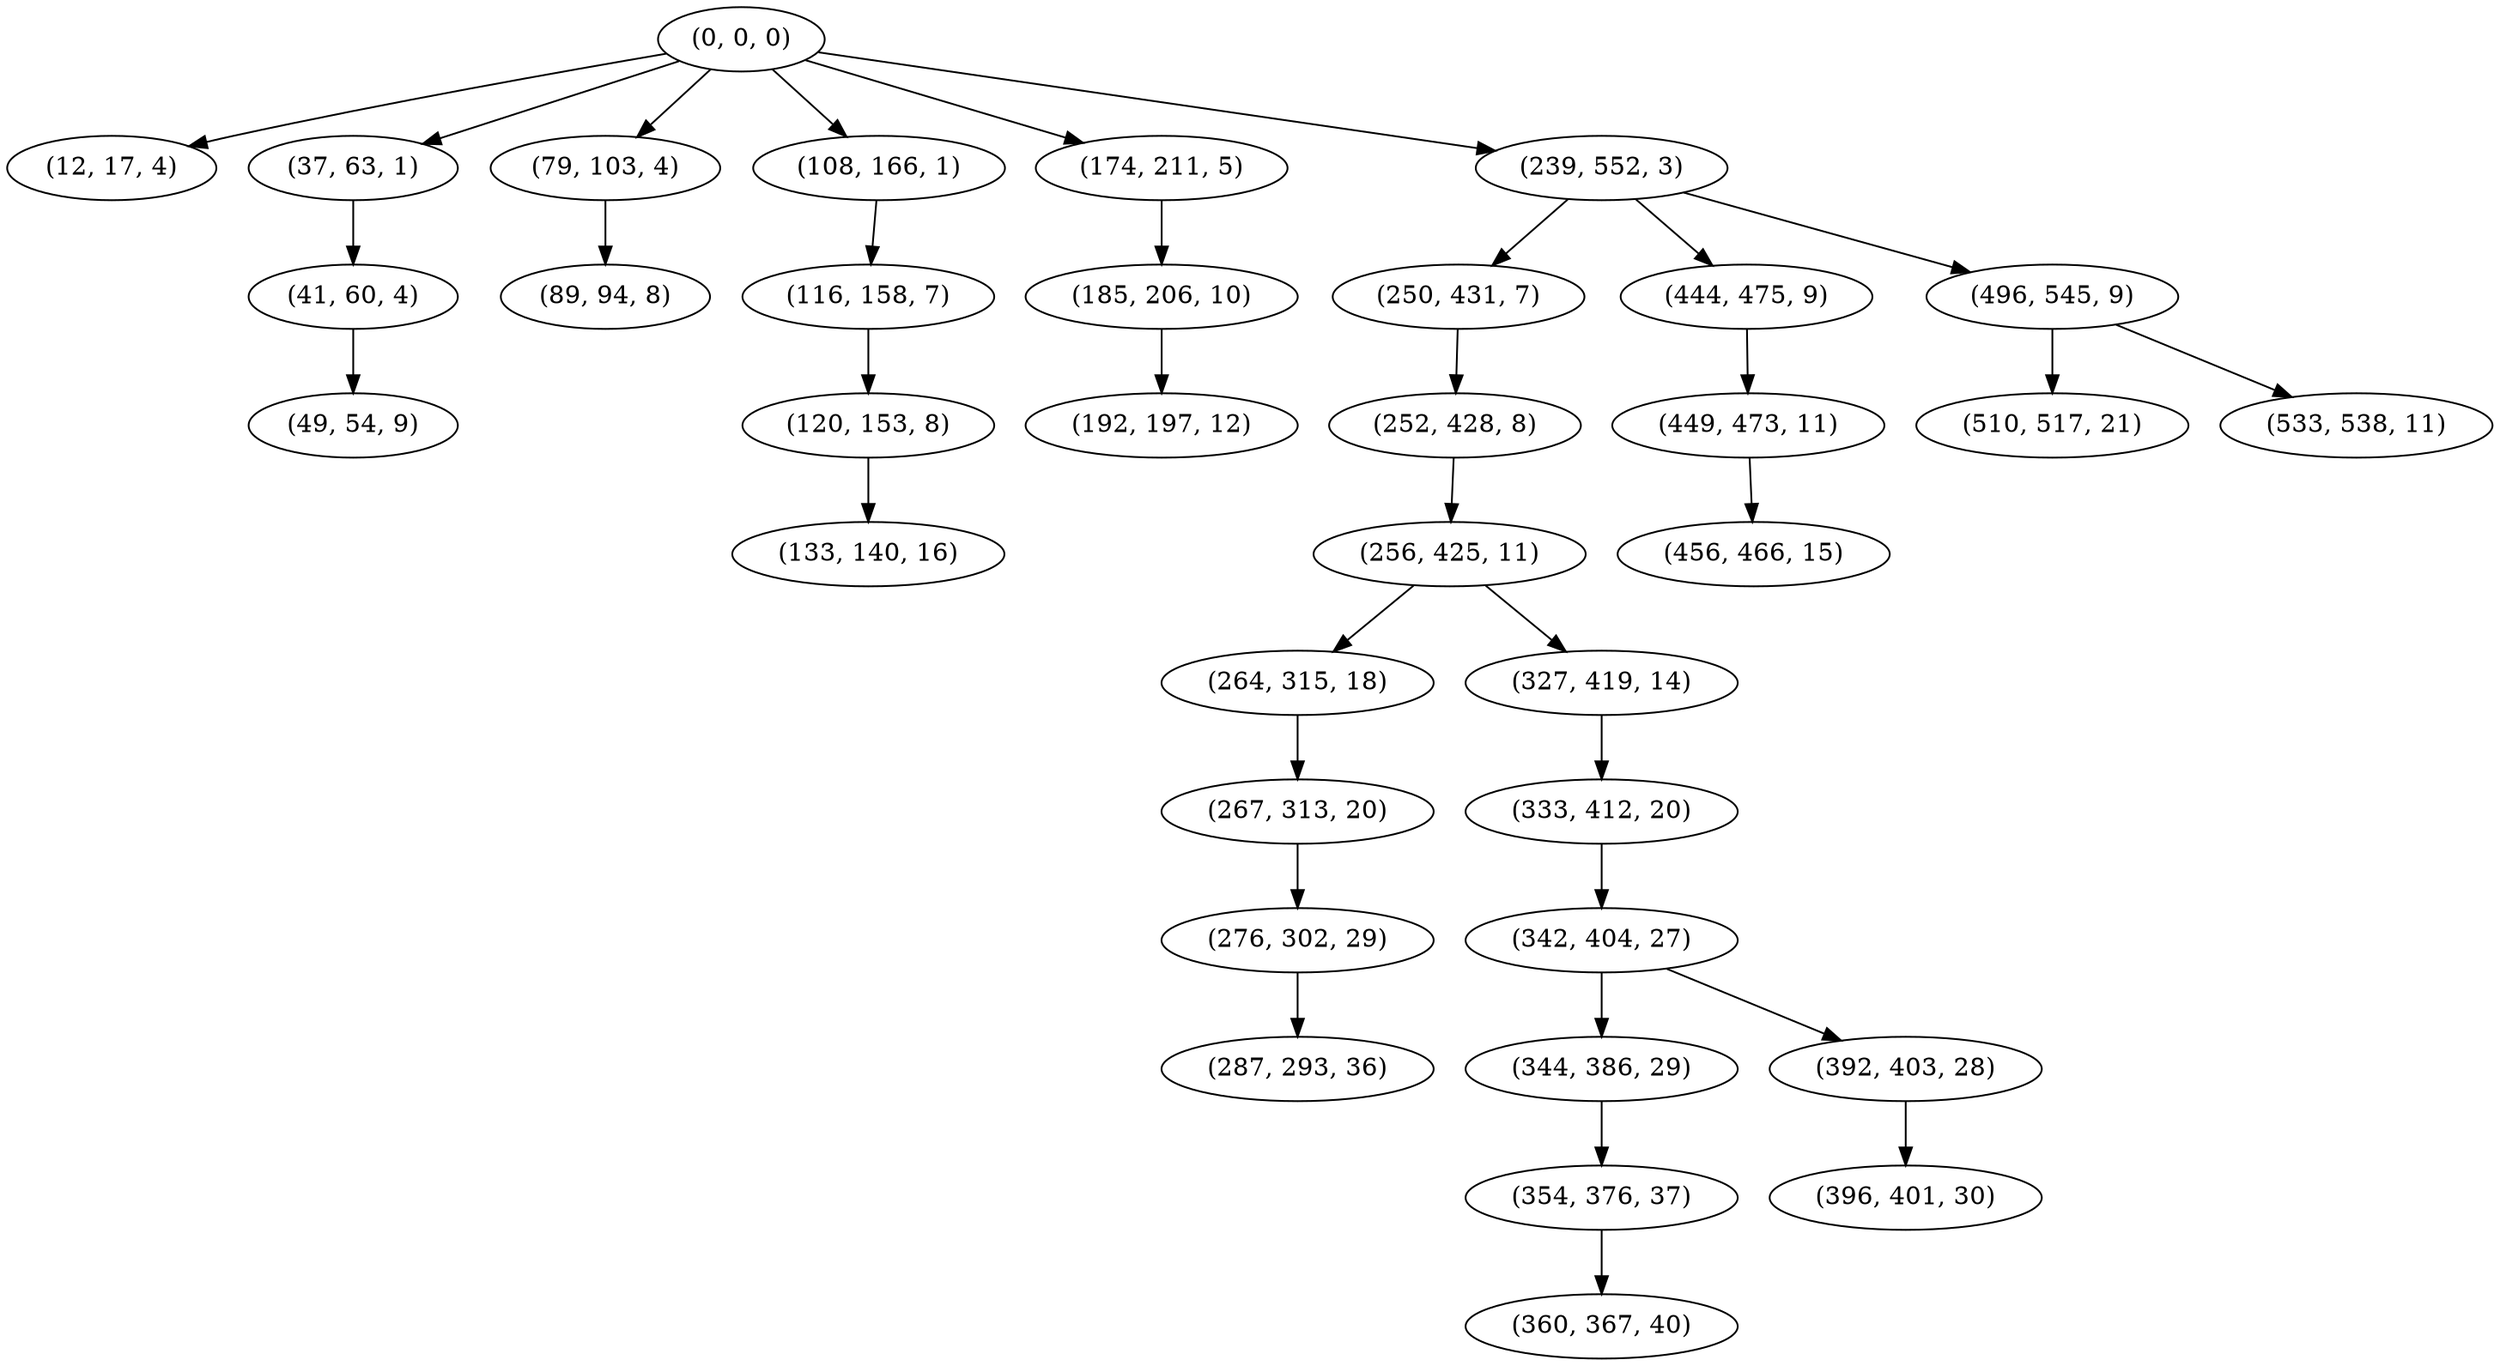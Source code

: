 digraph tree {
    "(0, 0, 0)";
    "(12, 17, 4)";
    "(37, 63, 1)";
    "(41, 60, 4)";
    "(49, 54, 9)";
    "(79, 103, 4)";
    "(89, 94, 8)";
    "(108, 166, 1)";
    "(116, 158, 7)";
    "(120, 153, 8)";
    "(133, 140, 16)";
    "(174, 211, 5)";
    "(185, 206, 10)";
    "(192, 197, 12)";
    "(239, 552, 3)";
    "(250, 431, 7)";
    "(252, 428, 8)";
    "(256, 425, 11)";
    "(264, 315, 18)";
    "(267, 313, 20)";
    "(276, 302, 29)";
    "(287, 293, 36)";
    "(327, 419, 14)";
    "(333, 412, 20)";
    "(342, 404, 27)";
    "(344, 386, 29)";
    "(354, 376, 37)";
    "(360, 367, 40)";
    "(392, 403, 28)";
    "(396, 401, 30)";
    "(444, 475, 9)";
    "(449, 473, 11)";
    "(456, 466, 15)";
    "(496, 545, 9)";
    "(510, 517, 21)";
    "(533, 538, 11)";
    "(0, 0, 0)" -> "(12, 17, 4)";
    "(0, 0, 0)" -> "(37, 63, 1)";
    "(0, 0, 0)" -> "(79, 103, 4)";
    "(0, 0, 0)" -> "(108, 166, 1)";
    "(0, 0, 0)" -> "(174, 211, 5)";
    "(0, 0, 0)" -> "(239, 552, 3)";
    "(37, 63, 1)" -> "(41, 60, 4)";
    "(41, 60, 4)" -> "(49, 54, 9)";
    "(79, 103, 4)" -> "(89, 94, 8)";
    "(108, 166, 1)" -> "(116, 158, 7)";
    "(116, 158, 7)" -> "(120, 153, 8)";
    "(120, 153, 8)" -> "(133, 140, 16)";
    "(174, 211, 5)" -> "(185, 206, 10)";
    "(185, 206, 10)" -> "(192, 197, 12)";
    "(239, 552, 3)" -> "(250, 431, 7)";
    "(239, 552, 3)" -> "(444, 475, 9)";
    "(239, 552, 3)" -> "(496, 545, 9)";
    "(250, 431, 7)" -> "(252, 428, 8)";
    "(252, 428, 8)" -> "(256, 425, 11)";
    "(256, 425, 11)" -> "(264, 315, 18)";
    "(256, 425, 11)" -> "(327, 419, 14)";
    "(264, 315, 18)" -> "(267, 313, 20)";
    "(267, 313, 20)" -> "(276, 302, 29)";
    "(276, 302, 29)" -> "(287, 293, 36)";
    "(327, 419, 14)" -> "(333, 412, 20)";
    "(333, 412, 20)" -> "(342, 404, 27)";
    "(342, 404, 27)" -> "(344, 386, 29)";
    "(342, 404, 27)" -> "(392, 403, 28)";
    "(344, 386, 29)" -> "(354, 376, 37)";
    "(354, 376, 37)" -> "(360, 367, 40)";
    "(392, 403, 28)" -> "(396, 401, 30)";
    "(444, 475, 9)" -> "(449, 473, 11)";
    "(449, 473, 11)" -> "(456, 466, 15)";
    "(496, 545, 9)" -> "(510, 517, 21)";
    "(496, 545, 9)" -> "(533, 538, 11)";
}
